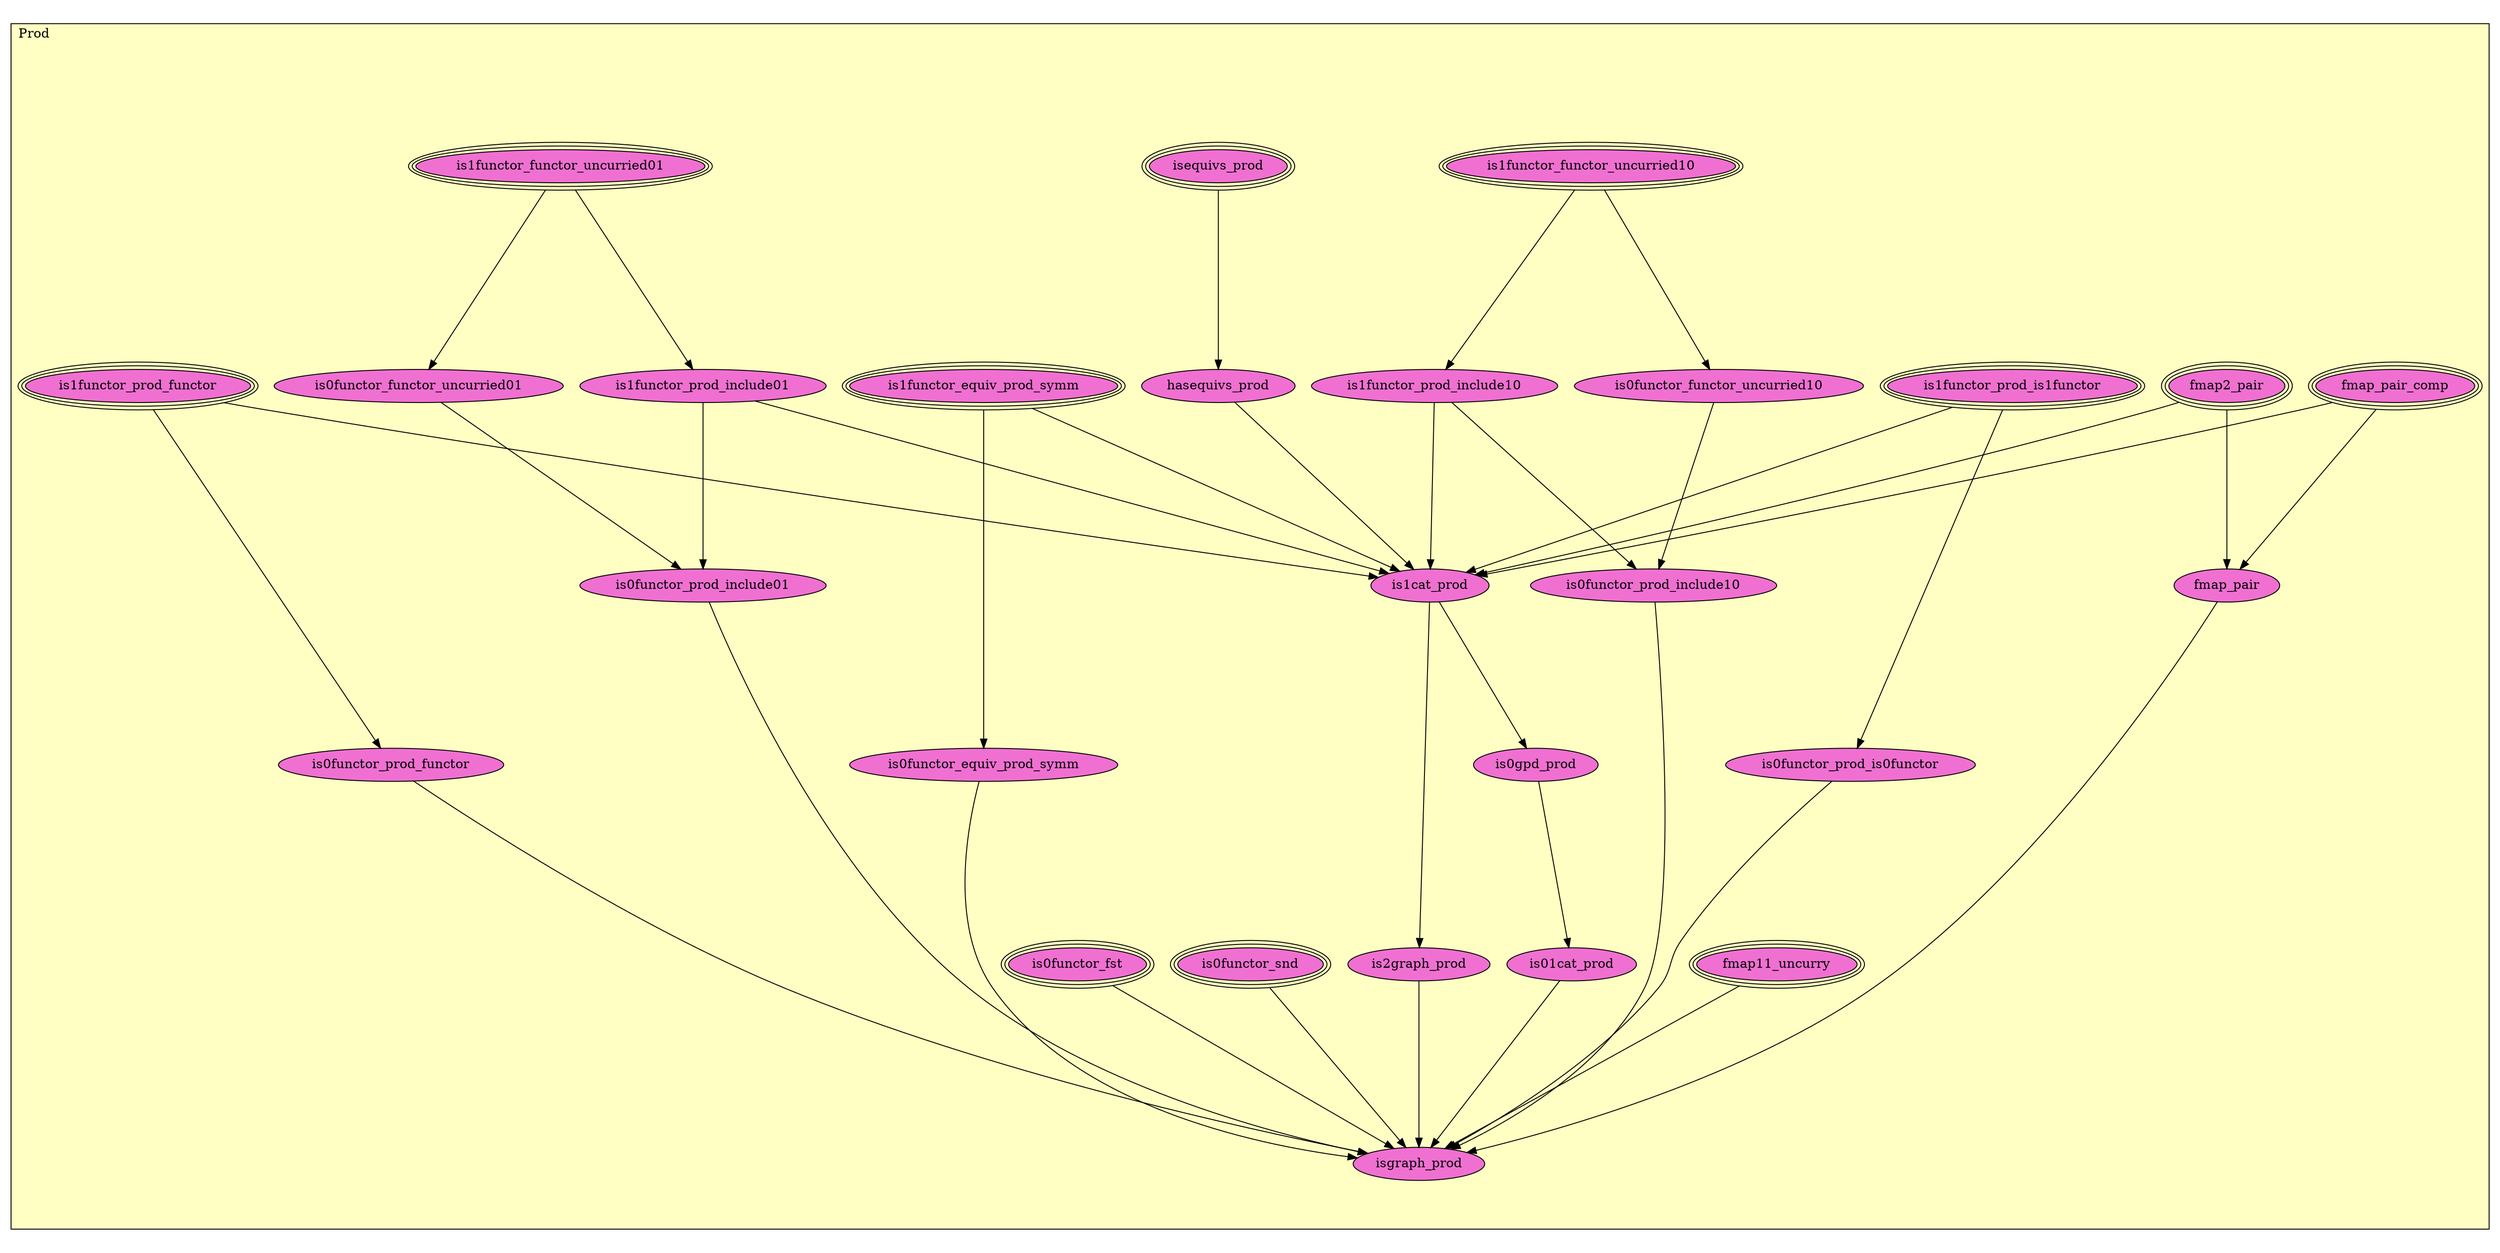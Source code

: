 digraph HoTT_WildCat_Prod {
  graph [ratio=0.5]
  node [style=filled]
Prod_fmap2_pair [label="fmap2_pair", URL=<Prod.html#fmap2_pair>, peripheries=3, fillcolor="#F070D1"] ;
Prod_fmap_pair_comp [label="fmap_pair_comp", URL=<Prod.html#fmap_pair_comp>, peripheries=3, fillcolor="#F070D1"] ;
Prod_fmap_pair [label="fmap_pair", URL=<Prod.html#fmap_pair>, fillcolor="#F070D1"] ;
Prod_fmap11_uncurry [label="fmap11_uncurry", URL=<Prod.html#fmap11_uncurry>, peripheries=3, fillcolor="#F070D1"] ;
Prod_is1functor_prod_is1functor [label="is1functor_prod_is1functor", URL=<Prod.html#is1functor_prod_is1functor>, peripheries=3, fillcolor="#F070D1"] ;
Prod_is0functor_prod_is0functor [label="is0functor_prod_is0functor", URL=<Prod.html#is0functor_prod_is0functor>, fillcolor="#F070D1"] ;
Prod_is1functor_functor_uncurried10 [label="is1functor_functor_uncurried10", URL=<Prod.html#is1functor_functor_uncurried10>, peripheries=3, fillcolor="#F070D1"] ;
Prod_is0functor_functor_uncurried10 [label="is0functor_functor_uncurried10", URL=<Prod.html#is0functor_functor_uncurried10>, fillcolor="#F070D1"] ;
Prod_is1functor_functor_uncurried01 [label="is1functor_functor_uncurried01", URL=<Prod.html#is1functor_functor_uncurried01>, peripheries=3, fillcolor="#F070D1"] ;
Prod_is0functor_functor_uncurried01 [label="is0functor_functor_uncurried01", URL=<Prod.html#is0functor_functor_uncurried01>, fillcolor="#F070D1"] ;
Prod_is1functor_prod_include01 [label="is1functor_prod_include01", URL=<Prod.html#is1functor_prod_include01>, fillcolor="#F070D1"] ;
Prod_is0functor_prod_include01 [label="is0functor_prod_include01", URL=<Prod.html#is0functor_prod_include01>, fillcolor="#F070D1"] ;
Prod_is1functor_prod_include10 [label="is1functor_prod_include10", URL=<Prod.html#is1functor_prod_include10>, fillcolor="#F070D1"] ;
Prod_is0functor_prod_include10 [label="is0functor_prod_include10", URL=<Prod.html#is0functor_prod_include10>, fillcolor="#F070D1"] ;
Prod_is1functor_equiv_prod_symm [label="is1functor_equiv_prod_symm", URL=<Prod.html#is1functor_equiv_prod_symm>, peripheries=3, fillcolor="#F070D1"] ;
Prod_is0functor_equiv_prod_symm [label="is0functor_equiv_prod_symm", URL=<Prod.html#is0functor_equiv_prod_symm>, fillcolor="#F070D1"] ;
Prod_is0functor_snd [label="is0functor_snd", URL=<Prod.html#is0functor_snd>, peripheries=3, fillcolor="#F070D1"] ;
Prod_is0functor_fst [label="is0functor_fst", URL=<Prod.html#is0functor_fst>, peripheries=3, fillcolor="#F070D1"] ;
Prod_is1functor_prod_functor [label="is1functor_prod_functor", URL=<Prod.html#is1functor_prod_functor>, peripheries=3, fillcolor="#F070D1"] ;
Prod_is0functor_prod_functor [label="is0functor_prod_functor", URL=<Prod.html#is0functor_prod_functor>, fillcolor="#F070D1"] ;
Prod_isequivs_prod [label="isequivs_prod", URL=<Prod.html#isequivs_prod>, peripheries=3, fillcolor="#F070D1"] ;
Prod_hasequivs_prod [label="hasequivs_prod", URL=<Prod.html#hasequivs_prod>, fillcolor="#F070D1"] ;
Prod_is1cat_prod [label="is1cat_prod", URL=<Prod.html#is1cat_prod>, fillcolor="#F070D1"] ;
Prod_is2graph_prod [label="is2graph_prod", URL=<Prod.html#is2graph_prod>, fillcolor="#F070D1"] ;
Prod_is0gpd_prod [label="is0gpd_prod", URL=<Prod.html#is0gpd_prod>, fillcolor="#F070D1"] ;
Prod_is01cat_prod [label="is01cat_prod", URL=<Prod.html#is01cat_prod>, fillcolor="#F070D1"] ;
Prod_isgraph_prod [label="isgraph_prod", URL=<Prod.html#isgraph_prod>, fillcolor="#F070D1"] ;
  Prod_fmap2_pair -> Prod_fmap_pair [] ;
  Prod_fmap2_pair -> Prod_is1cat_prod [] ;
  Prod_fmap_pair_comp -> Prod_fmap_pair [] ;
  Prod_fmap_pair_comp -> Prod_is1cat_prod [] ;
  Prod_fmap_pair -> Prod_isgraph_prod [] ;
  Prod_fmap11_uncurry -> Prod_isgraph_prod [] ;
  Prod_is1functor_prod_is1functor -> Prod_is0functor_prod_is0functor [] ;
  Prod_is1functor_prod_is1functor -> Prod_is1cat_prod [] ;
  Prod_is0functor_prod_is0functor -> Prod_isgraph_prod [] ;
  Prod_is1functor_functor_uncurried10 -> Prod_is0functor_functor_uncurried10 [] ;
  Prod_is1functor_functor_uncurried10 -> Prod_is1functor_prod_include10 [] ;
  Prod_is0functor_functor_uncurried10 -> Prod_is0functor_prod_include10 [] ;
  Prod_is1functor_functor_uncurried01 -> Prod_is0functor_functor_uncurried01 [] ;
  Prod_is1functor_functor_uncurried01 -> Prod_is1functor_prod_include01 [] ;
  Prod_is0functor_functor_uncurried01 -> Prod_is0functor_prod_include01 [] ;
  Prod_is1functor_prod_include01 -> Prod_is0functor_prod_include01 [] ;
  Prod_is1functor_prod_include01 -> Prod_is1cat_prod [] ;
  Prod_is0functor_prod_include01 -> Prod_isgraph_prod [] ;
  Prod_is1functor_prod_include10 -> Prod_is0functor_prod_include10 [] ;
  Prod_is1functor_prod_include10 -> Prod_is1cat_prod [] ;
  Prod_is0functor_prod_include10 -> Prod_isgraph_prod [] ;
  Prod_is1functor_equiv_prod_symm -> Prod_is0functor_equiv_prod_symm [] ;
  Prod_is1functor_equiv_prod_symm -> Prod_is1cat_prod [] ;
  Prod_is0functor_equiv_prod_symm -> Prod_isgraph_prod [] ;
  Prod_is0functor_snd -> Prod_isgraph_prod [] ;
  Prod_is0functor_fst -> Prod_isgraph_prod [] ;
  Prod_is1functor_prod_functor -> Prod_is0functor_prod_functor [] ;
  Prod_is1functor_prod_functor -> Prod_is1cat_prod [] ;
  Prod_is0functor_prod_functor -> Prod_isgraph_prod [] ;
  Prod_isequivs_prod -> Prod_hasequivs_prod [] ;
  Prod_hasequivs_prod -> Prod_is1cat_prod [] ;
  Prod_is1cat_prod -> Prod_is2graph_prod [] ;
  Prod_is1cat_prod -> Prod_is0gpd_prod [] ;
  Prod_is2graph_prod -> Prod_isgraph_prod [] ;
  Prod_is0gpd_prod -> Prod_is01cat_prod [] ;
  Prod_is01cat_prod -> Prod_isgraph_prod [] ;
subgraph cluster_Prod { label="Prod"; fillcolor="#FFFFC3"; labeljust=l; style=filled 
Prod_isgraph_prod; Prod_is01cat_prod; Prod_is0gpd_prod; Prod_is2graph_prod; Prod_is1cat_prod; Prod_hasequivs_prod; Prod_isequivs_prod; Prod_is0functor_prod_functor; Prod_is1functor_prod_functor; Prod_is0functor_fst; Prod_is0functor_snd; Prod_is0functor_equiv_prod_symm; Prod_is1functor_equiv_prod_symm; Prod_is0functor_prod_include10; Prod_is1functor_prod_include10; Prod_is0functor_prod_include01; Prod_is1functor_prod_include01; Prod_is0functor_functor_uncurried01; Prod_is1functor_functor_uncurried01; Prod_is0functor_functor_uncurried10; Prod_is1functor_functor_uncurried10; Prod_is0functor_prod_is0functor; Prod_is1functor_prod_is1functor; Prod_fmap11_uncurry; Prod_fmap_pair; Prod_fmap_pair_comp; Prod_fmap2_pair; };
} /* END */
